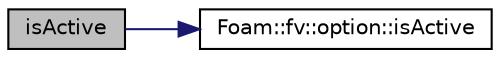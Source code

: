 digraph "isActive"
{
  bgcolor="transparent";
  edge [fontname="Helvetica",fontsize="10",labelfontname="Helvetica",labelfontsize="10"];
  node [fontname="Helvetica",fontsize="10",shape=record];
  rankdir="LR";
  Node1 [label="isActive",height=0.2,width=0.4,color="black", fillcolor="grey75", style="filled", fontcolor="black"];
  Node1 -> Node2 [color="midnightblue",fontsize="10",style="solid",fontname="Helvetica"];
  Node2 [label="Foam::fv::option::isActive",height=0.2,width=0.4,color="black",URL="$a01752.html#aa1f512ab0fcc05612f8e3d6a4664ce9a",tooltip="Is the source active? "];
}

